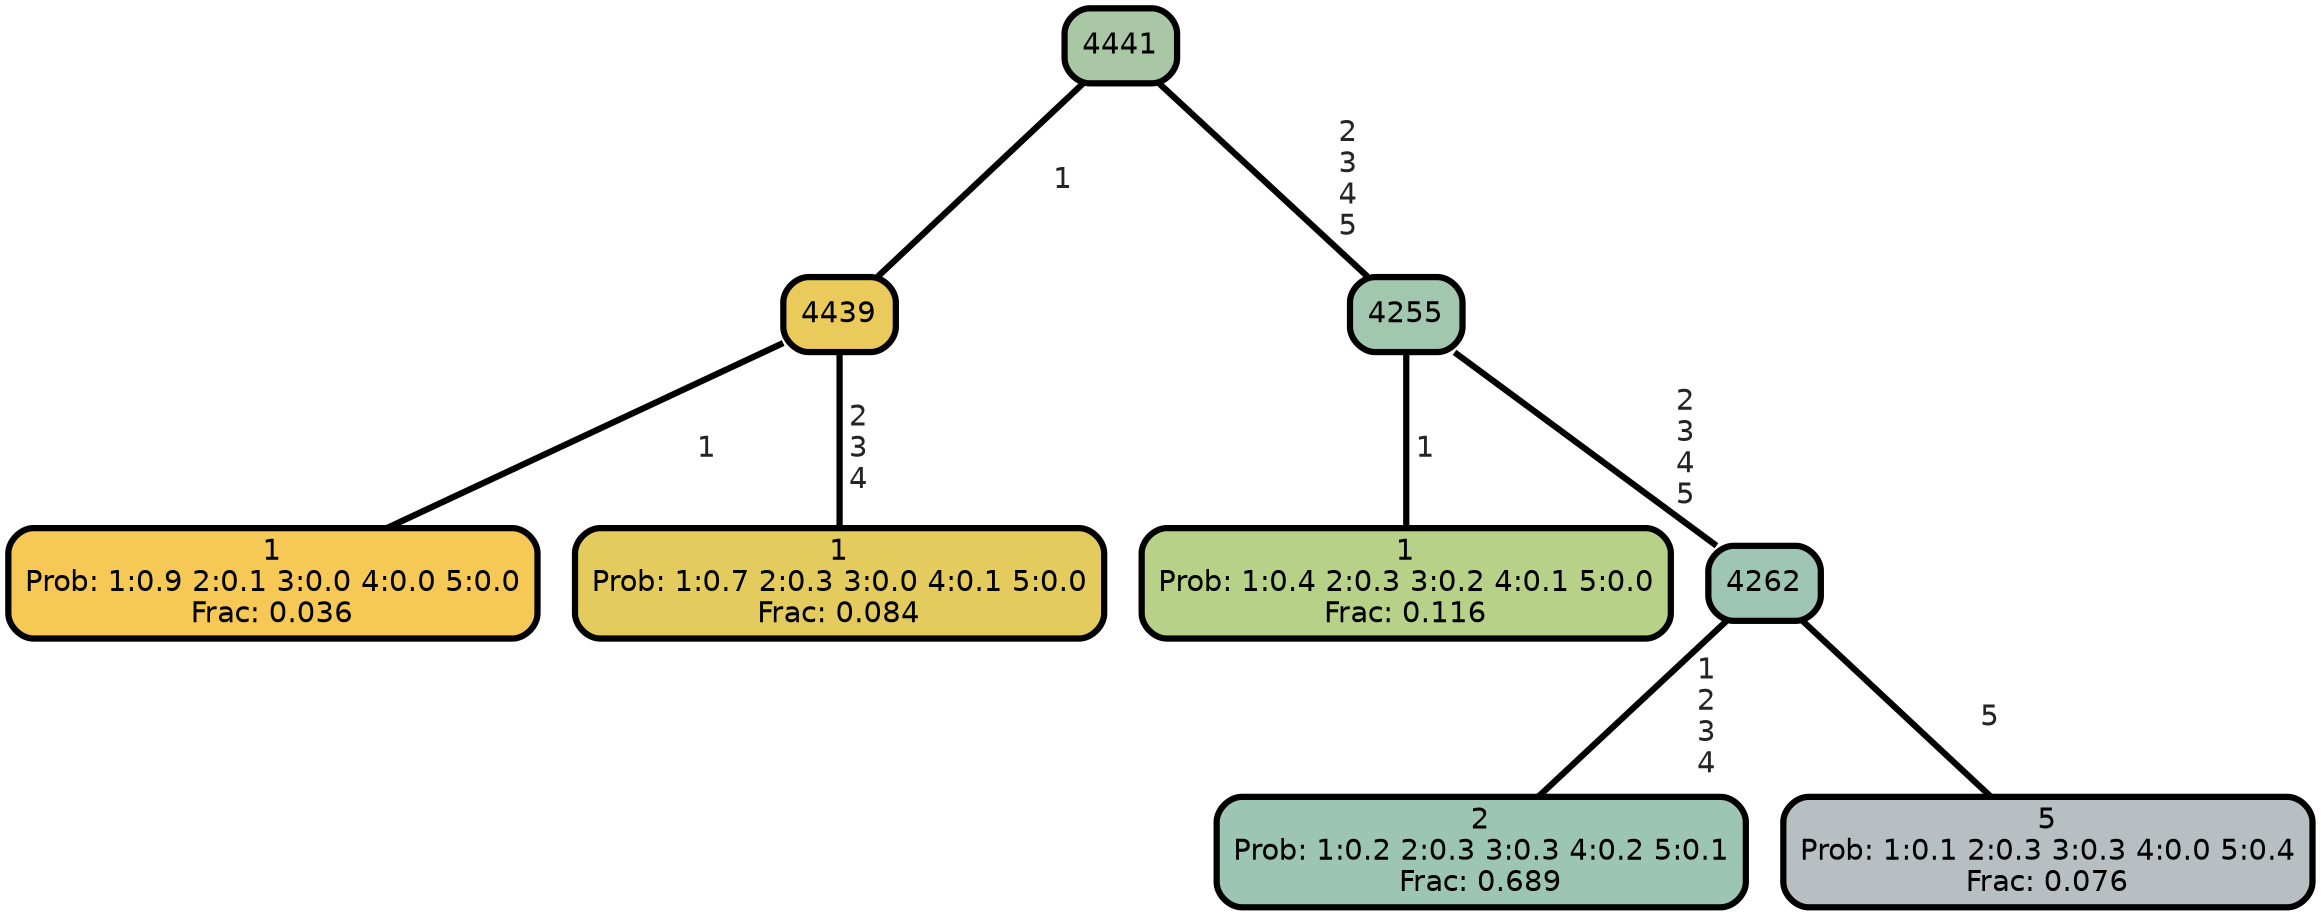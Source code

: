 graph Tree {
node [shape=box, style="filled, rounded",color="black",penwidth="3",fontcolor="black",                 fontname=helvetica] ;
graph [ranksep="0 equally", splines=straight,                 bgcolor=transparent, dpi=200] ;
edge [fontname=helvetica, fontweight=bold,fontcolor=grey14,color=black] ;
0 [label="1
Prob: 1:0.9 2:0.1 3:0.0 4:0.0 5:0.0
Frac: 0.036", fillcolor="#f6c855"] ;
1 [label="4439", fillcolor="#e9ca5b"] ;
2 [label="1
Prob: 1:0.7 2:0.3 3:0.0 4:0.1 5:0.0
Frac: 0.084", fillcolor="#e3cb5d"] ;
3 [label="4441", fillcolor="#aac7a5"] ;
4 [label="1
Prob: 1:0.4 2:0.3 3:0.2 4:0.1 5:0.0
Frac: 0.116", fillcolor="#b8d189"] ;
5 [label="4255", fillcolor="#a2c7af"] ;
6 [label="2
Prob: 1:0.2 2:0.3 3:0.3 4:0.2 5:0.1
Frac: 0.689", fillcolor="#9cc6b3"] ;
7 [label="4262", fillcolor="#9fc5b4"] ;
8 [label="5
Prob: 1:0.1 2:0.3 3:0.3 4:0.0 5:0.4
Frac: 0.076", fillcolor="#b8bfc3"] ;
1 -- 0 [label=" 1",penwidth=3] ;
1 -- 2 [label=" 2\n 3\n 4",penwidth=3] ;
3 -- 1 [label=" 1",penwidth=3] ;
3 -- 5 [label=" 2\n 3\n 4\n 5",penwidth=3] ;
5 -- 4 [label=" 1",penwidth=3] ;
5 -- 7 [label=" 2\n 3\n 4\n 5",penwidth=3] ;
7 -- 6 [label=" 1\n 2\n 3\n 4",penwidth=3] ;
7 -- 8 [label=" 5",penwidth=3] ;
{rank = same;}}